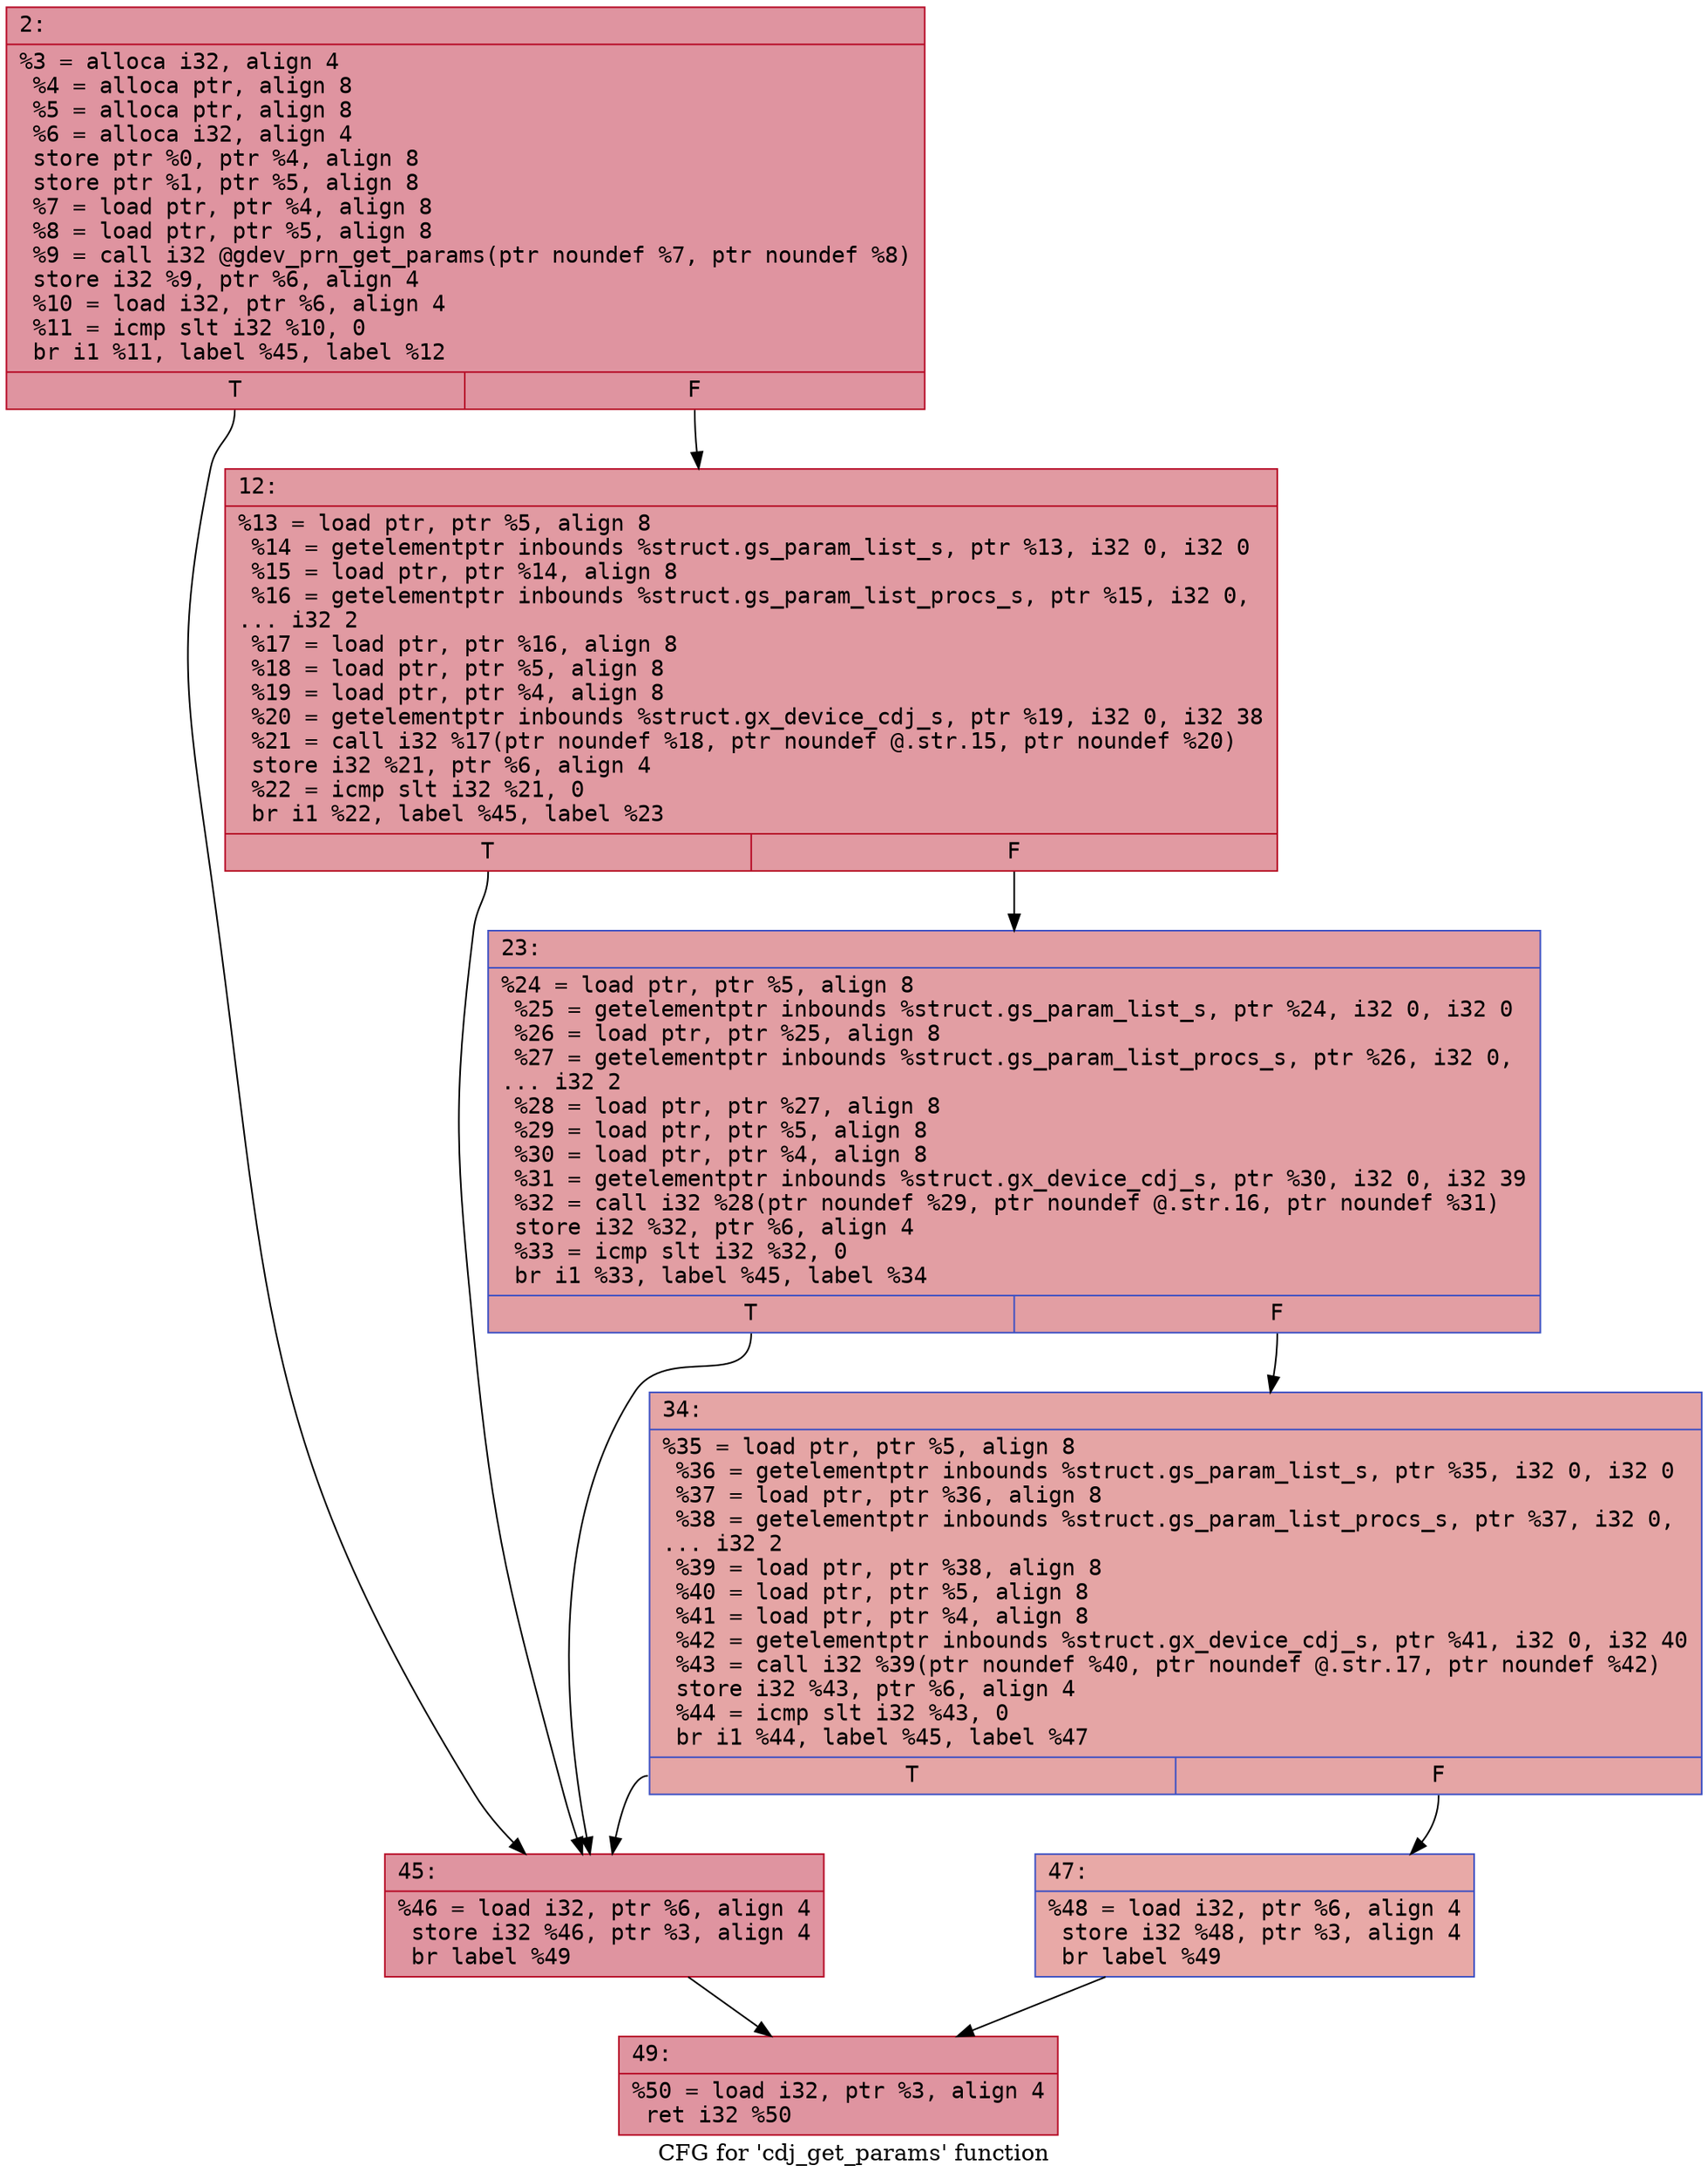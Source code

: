 digraph "CFG for 'cdj_get_params' function" {
	label="CFG for 'cdj_get_params' function";

	Node0x600001507980 [shape=record,color="#b70d28ff", style=filled, fillcolor="#b70d2870" fontname="Courier",label="{2:\l|  %3 = alloca i32, align 4\l  %4 = alloca ptr, align 8\l  %5 = alloca ptr, align 8\l  %6 = alloca i32, align 4\l  store ptr %0, ptr %4, align 8\l  store ptr %1, ptr %5, align 8\l  %7 = load ptr, ptr %4, align 8\l  %8 = load ptr, ptr %5, align 8\l  %9 = call i32 @gdev_prn_get_params(ptr noundef %7, ptr noundef %8)\l  store i32 %9, ptr %6, align 4\l  %10 = load i32, ptr %6, align 4\l  %11 = icmp slt i32 %10, 0\l  br i1 %11, label %45, label %12\l|{<s0>T|<s1>F}}"];
	Node0x600001507980:s0 -> Node0x600001500000[tooltip="2 -> 45\nProbability 37.50%" ];
	Node0x600001507980:s1 -> Node0x600001507ed0[tooltip="2 -> 12\nProbability 62.50%" ];
	Node0x600001507ed0 [shape=record,color="#b70d28ff", style=filled, fillcolor="#bb1b2c70" fontname="Courier",label="{12:\l|  %13 = load ptr, ptr %5, align 8\l  %14 = getelementptr inbounds %struct.gs_param_list_s, ptr %13, i32 0, i32 0\l  %15 = load ptr, ptr %14, align 8\l  %16 = getelementptr inbounds %struct.gs_param_list_procs_s, ptr %15, i32 0,\l... i32 2\l  %17 = load ptr, ptr %16, align 8\l  %18 = load ptr, ptr %5, align 8\l  %19 = load ptr, ptr %4, align 8\l  %20 = getelementptr inbounds %struct.gx_device_cdj_s, ptr %19, i32 0, i32 38\l  %21 = call i32 %17(ptr noundef %18, ptr noundef @.str.15, ptr noundef %20)\l  store i32 %21, ptr %6, align 4\l  %22 = icmp slt i32 %21, 0\l  br i1 %22, label %45, label %23\l|{<s0>T|<s1>F}}"];
	Node0x600001507ed0:s0 -> Node0x600001500000[tooltip="12 -> 45\nProbability 37.50%" ];
	Node0x600001507ed0:s1 -> Node0x600001507f20[tooltip="12 -> 23\nProbability 62.50%" ];
	Node0x600001507f20 [shape=record,color="#3d50c3ff", style=filled, fillcolor="#be242e70" fontname="Courier",label="{23:\l|  %24 = load ptr, ptr %5, align 8\l  %25 = getelementptr inbounds %struct.gs_param_list_s, ptr %24, i32 0, i32 0\l  %26 = load ptr, ptr %25, align 8\l  %27 = getelementptr inbounds %struct.gs_param_list_procs_s, ptr %26, i32 0,\l... i32 2\l  %28 = load ptr, ptr %27, align 8\l  %29 = load ptr, ptr %5, align 8\l  %30 = load ptr, ptr %4, align 8\l  %31 = getelementptr inbounds %struct.gx_device_cdj_s, ptr %30, i32 0, i32 39\l  %32 = call i32 %28(ptr noundef %29, ptr noundef @.str.16, ptr noundef %31)\l  store i32 %32, ptr %6, align 4\l  %33 = icmp slt i32 %32, 0\l  br i1 %33, label %45, label %34\l|{<s0>T|<s1>F}}"];
	Node0x600001507f20:s0 -> Node0x600001500000[tooltip="23 -> 45\nProbability 37.50%" ];
	Node0x600001507f20:s1 -> Node0x600001507f70[tooltip="23 -> 34\nProbability 62.50%" ];
	Node0x600001507f70 [shape=record,color="#3d50c3ff", style=filled, fillcolor="#c5333470" fontname="Courier",label="{34:\l|  %35 = load ptr, ptr %5, align 8\l  %36 = getelementptr inbounds %struct.gs_param_list_s, ptr %35, i32 0, i32 0\l  %37 = load ptr, ptr %36, align 8\l  %38 = getelementptr inbounds %struct.gs_param_list_procs_s, ptr %37, i32 0,\l... i32 2\l  %39 = load ptr, ptr %38, align 8\l  %40 = load ptr, ptr %5, align 8\l  %41 = load ptr, ptr %4, align 8\l  %42 = getelementptr inbounds %struct.gx_device_cdj_s, ptr %41, i32 0, i32 40\l  %43 = call i32 %39(ptr noundef %40, ptr noundef @.str.17, ptr noundef %42)\l  store i32 %43, ptr %6, align 4\l  %44 = icmp slt i32 %43, 0\l  br i1 %44, label %45, label %47\l|{<s0>T|<s1>F}}"];
	Node0x600001507f70:s0 -> Node0x600001500000[tooltip="34 -> 45\nProbability 37.50%" ];
	Node0x600001507f70:s1 -> Node0x600001500050[tooltip="34 -> 47\nProbability 62.50%" ];
	Node0x600001500000 [shape=record,color="#b70d28ff", style=filled, fillcolor="#b70d2870" fontname="Courier",label="{45:\l|  %46 = load i32, ptr %6, align 4\l  store i32 %46, ptr %3, align 4\l  br label %49\l}"];
	Node0x600001500000 -> Node0x6000015000a0[tooltip="45 -> 49\nProbability 100.00%" ];
	Node0x600001500050 [shape=record,color="#3d50c3ff", style=filled, fillcolor="#ca3b3770" fontname="Courier",label="{47:\l|  %48 = load i32, ptr %6, align 4\l  store i32 %48, ptr %3, align 4\l  br label %49\l}"];
	Node0x600001500050 -> Node0x6000015000a0[tooltip="47 -> 49\nProbability 100.00%" ];
	Node0x6000015000a0 [shape=record,color="#b70d28ff", style=filled, fillcolor="#b70d2870" fontname="Courier",label="{49:\l|  %50 = load i32, ptr %3, align 4\l  ret i32 %50\l}"];
}
